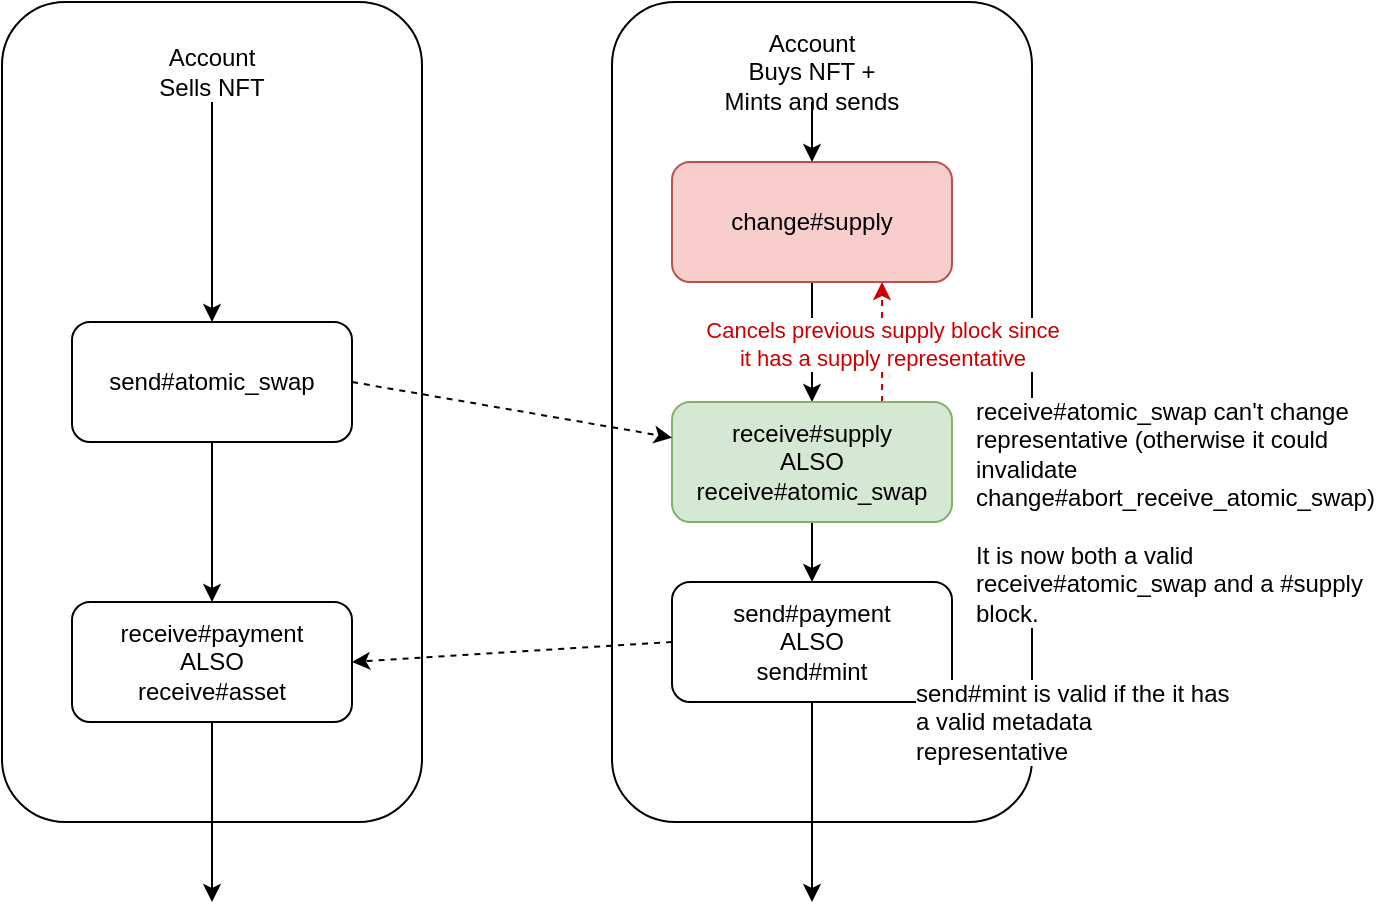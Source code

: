 <mxfile version="15.9.1" type="device"><diagram id="NEr4qqNTmB4COa2U-43Y" name="Page-1"><mxGraphModel dx="1048" dy="576" grid="1" gridSize="10" guides="1" tooltips="1" connect="1" arrows="1" fold="1" page="1" pageScale="1" pageWidth="827" pageHeight="1169" math="0" shadow="0"><root><mxCell id="0"/><mxCell id="1" parent="0"/><mxCell id="qOUlK3vXnGrzFNwmqCRK-14" value="" style="rounded=1;whiteSpace=wrap;html=1;" vertex="1" parent="1"><mxGeometry x="195" y="100" width="210" height="410" as="geometry"/></mxCell><mxCell id="qOUlK3vXnGrzFNwmqCRK-13" value="" style="rounded=1;whiteSpace=wrap;html=1;" vertex="1" parent="1"><mxGeometry x="500" y="100" width="210" height="410" as="geometry"/></mxCell><mxCell id="qOUlK3vXnGrzFNwmqCRK-3" style="edgeStyle=orthogonalEdgeStyle;rounded=0;orthogonalLoop=1;jettySize=auto;html=1;exitX=0.5;exitY=1;exitDx=0;exitDy=0;entryX=0.5;entryY=0;entryDx=0;entryDy=0;" edge="1" parent="1" source="qOUlK3vXnGrzFNwmqCRK-1" target="qOUlK3vXnGrzFNwmqCRK-2"><mxGeometry relative="1" as="geometry"/></mxCell><mxCell id="qOUlK3vXnGrzFNwmqCRK-1" value="change#supply" style="rounded=1;whiteSpace=wrap;html=1;fillColor=#f8cecc;strokeColor=#b85450;" vertex="1" parent="1"><mxGeometry x="530" y="180" width="140" height="60" as="geometry"/></mxCell><mxCell id="qOUlK3vXnGrzFNwmqCRK-6" style="edgeStyle=orthogonalEdgeStyle;rounded=0;orthogonalLoop=1;jettySize=auto;html=1;exitX=0.5;exitY=1;exitDx=0;exitDy=0;entryX=0.5;entryY=0;entryDx=0;entryDy=0;" edge="1" parent="1" source="qOUlK3vXnGrzFNwmqCRK-2" target="qOUlK3vXnGrzFNwmqCRK-5"><mxGeometry relative="1" as="geometry"/></mxCell><mxCell id="qOUlK3vXnGrzFNwmqCRK-20" style="edgeStyle=none;rounded=0;orthogonalLoop=1;jettySize=auto;html=1;exitX=0.75;exitY=0;exitDx=0;exitDy=0;entryX=0.75;entryY=1;entryDx=0;entryDy=0;dashed=1;strokeColor=#CC0000;" edge="1" parent="1" source="qOUlK3vXnGrzFNwmqCRK-2" target="qOUlK3vXnGrzFNwmqCRK-1"><mxGeometry relative="1" as="geometry"/></mxCell><mxCell id="qOUlK3vXnGrzFNwmqCRK-21" value="Cancels previous supply block since&lt;br&gt;it has a supply representative" style="edgeLabel;html=1;align=center;verticalAlign=middle;resizable=0;points=[];fontColor=#CC0000;" vertex="1" connectable="0" parent="qOUlK3vXnGrzFNwmqCRK-20"><mxGeometry x="-0.12" relative="1" as="geometry"><mxPoint y="-3" as="offset"/></mxGeometry></mxCell><mxCell id="qOUlK3vXnGrzFNwmqCRK-2" value="receive#supply&lt;br&gt;ALSO&lt;br&gt;receive#atomic_swap" style="rounded=1;whiteSpace=wrap;html=1;fillColor=#d5e8d4;strokeColor=#82b366;" vertex="1" parent="1"><mxGeometry x="530" y="300" width="140" height="60" as="geometry"/></mxCell><mxCell id="qOUlK3vXnGrzFNwmqCRK-9" style="rounded=0;orthogonalLoop=1;jettySize=auto;html=1;exitX=0;exitY=0.5;exitDx=0;exitDy=0;entryX=1;entryY=0.5;entryDx=0;entryDy=0;dashed=1;" edge="1" parent="1" source="qOUlK3vXnGrzFNwmqCRK-5" target="qOUlK3vXnGrzFNwmqCRK-8"><mxGeometry relative="1" as="geometry"/></mxCell><mxCell id="qOUlK3vXnGrzFNwmqCRK-12" style="edgeStyle=orthogonalEdgeStyle;rounded=0;orthogonalLoop=1;jettySize=auto;html=1;exitX=0.5;exitY=1;exitDx=0;exitDy=0;" edge="1" parent="1" source="qOUlK3vXnGrzFNwmqCRK-5"><mxGeometry relative="1" as="geometry"><mxPoint x="600" y="550" as="targetPoint"/></mxGeometry></mxCell><mxCell id="qOUlK3vXnGrzFNwmqCRK-5" value="send#payment&lt;br&gt;ALSO&lt;br&gt;send#mint" style="rounded=1;whiteSpace=wrap;html=1;" vertex="1" parent="1"><mxGeometry x="530" y="390" width="140" height="60" as="geometry"/></mxCell><mxCell id="qOUlK3vXnGrzFNwmqCRK-10" style="edgeStyle=orthogonalEdgeStyle;rounded=0;orthogonalLoop=1;jettySize=auto;html=1;exitX=0.5;exitY=1;exitDx=0;exitDy=0;entryX=0.5;entryY=0;entryDx=0;entryDy=0;" edge="1" parent="1" source="qOUlK3vXnGrzFNwmqCRK-7" target="qOUlK3vXnGrzFNwmqCRK-8"><mxGeometry relative="1" as="geometry"/></mxCell><mxCell id="qOUlK3vXnGrzFNwmqCRK-19" style="rounded=0;orthogonalLoop=1;jettySize=auto;html=1;exitX=1;exitY=0.5;exitDx=0;exitDy=0;dashed=1;" edge="1" parent="1" source="qOUlK3vXnGrzFNwmqCRK-7" target="qOUlK3vXnGrzFNwmqCRK-2"><mxGeometry relative="1" as="geometry"/></mxCell><mxCell id="qOUlK3vXnGrzFNwmqCRK-7" value="send#atomic_swap" style="rounded=1;whiteSpace=wrap;html=1;" vertex="1" parent="1"><mxGeometry x="230" y="260" width="140" height="60" as="geometry"/></mxCell><mxCell id="qOUlK3vXnGrzFNwmqCRK-11" style="edgeStyle=orthogonalEdgeStyle;rounded=0;orthogonalLoop=1;jettySize=auto;html=1;exitX=0.5;exitY=1;exitDx=0;exitDy=0;" edge="1" parent="1" source="qOUlK3vXnGrzFNwmqCRK-8"><mxGeometry relative="1" as="geometry"><mxPoint x="300" y="550" as="targetPoint"/></mxGeometry></mxCell><mxCell id="qOUlK3vXnGrzFNwmqCRK-8" value="receive#payment&lt;br&gt;ALSO&lt;br&gt;receive#asset" style="rounded=1;whiteSpace=wrap;html=1;" vertex="1" parent="1"><mxGeometry x="230" y="400" width="140" height="60" as="geometry"/></mxCell><mxCell id="qOUlK3vXnGrzFNwmqCRK-18" style="edgeStyle=orthogonalEdgeStyle;rounded=0;orthogonalLoop=1;jettySize=auto;html=1;exitX=0.5;exitY=1;exitDx=0;exitDy=0;entryX=0.5;entryY=0;entryDx=0;entryDy=0;" edge="1" parent="1" source="qOUlK3vXnGrzFNwmqCRK-15" target="qOUlK3vXnGrzFNwmqCRK-7"><mxGeometry relative="1" as="geometry"/></mxCell><mxCell id="qOUlK3vXnGrzFNwmqCRK-15" value="Account&lt;br&gt;Sells NFT" style="text;html=1;strokeColor=none;fillColor=none;align=center;verticalAlign=middle;whiteSpace=wrap;rounded=0;" vertex="1" parent="1"><mxGeometry x="270" y="120" width="60" height="30" as="geometry"/></mxCell><mxCell id="qOUlK3vXnGrzFNwmqCRK-17" style="edgeStyle=orthogonalEdgeStyle;rounded=0;orthogonalLoop=1;jettySize=auto;html=1;exitX=0.5;exitY=1;exitDx=0;exitDy=0;entryX=0.5;entryY=0;entryDx=0;entryDy=0;" edge="1" parent="1" source="qOUlK3vXnGrzFNwmqCRK-16" target="qOUlK3vXnGrzFNwmqCRK-1"><mxGeometry relative="1" as="geometry"/></mxCell><mxCell id="qOUlK3vXnGrzFNwmqCRK-16" value="Account&lt;br&gt;Buys NFT + Mints and sends" style="text;html=1;strokeColor=none;fillColor=none;align=center;verticalAlign=middle;whiteSpace=wrap;rounded=0;" vertex="1" parent="1"><mxGeometry x="555" y="120" width="90" height="30" as="geometry"/></mxCell><mxCell id="qOUlK3vXnGrzFNwmqCRK-23" value="&lt;font color=&quot;#000000&quot;&gt;receive#atomic_swap can't change representative (otherwise it could invalidate change#abort_receive_atomic_swap)&lt;br&gt;&lt;br&gt;It is now both a valid receive#atomic_swap and a #supply block.&lt;br&gt;&lt;/font&gt;" style="text;html=1;strokeColor=none;fillColor=none;align=left;verticalAlign=middle;whiteSpace=wrap;rounded=0;fontColor=#CC0000;labelBackgroundColor=default;" vertex="1" parent="1"><mxGeometry x="680" y="340" width="160" height="30" as="geometry"/></mxCell><mxCell id="qOUlK3vXnGrzFNwmqCRK-24" value="&lt;font color=&quot;#000000&quot;&gt;send#mint is valid if the it has a valid metadata representative&lt;br&gt;&lt;/font&gt;" style="text;html=1;strokeColor=none;fillColor=none;align=left;verticalAlign=middle;whiteSpace=wrap;rounded=0;fontColor=#CC0000;labelBackgroundColor=default;" vertex="1" parent="1"><mxGeometry x="650" y="380" width="160" height="160" as="geometry"/></mxCell></root></mxGraphModel></diagram></mxfile>